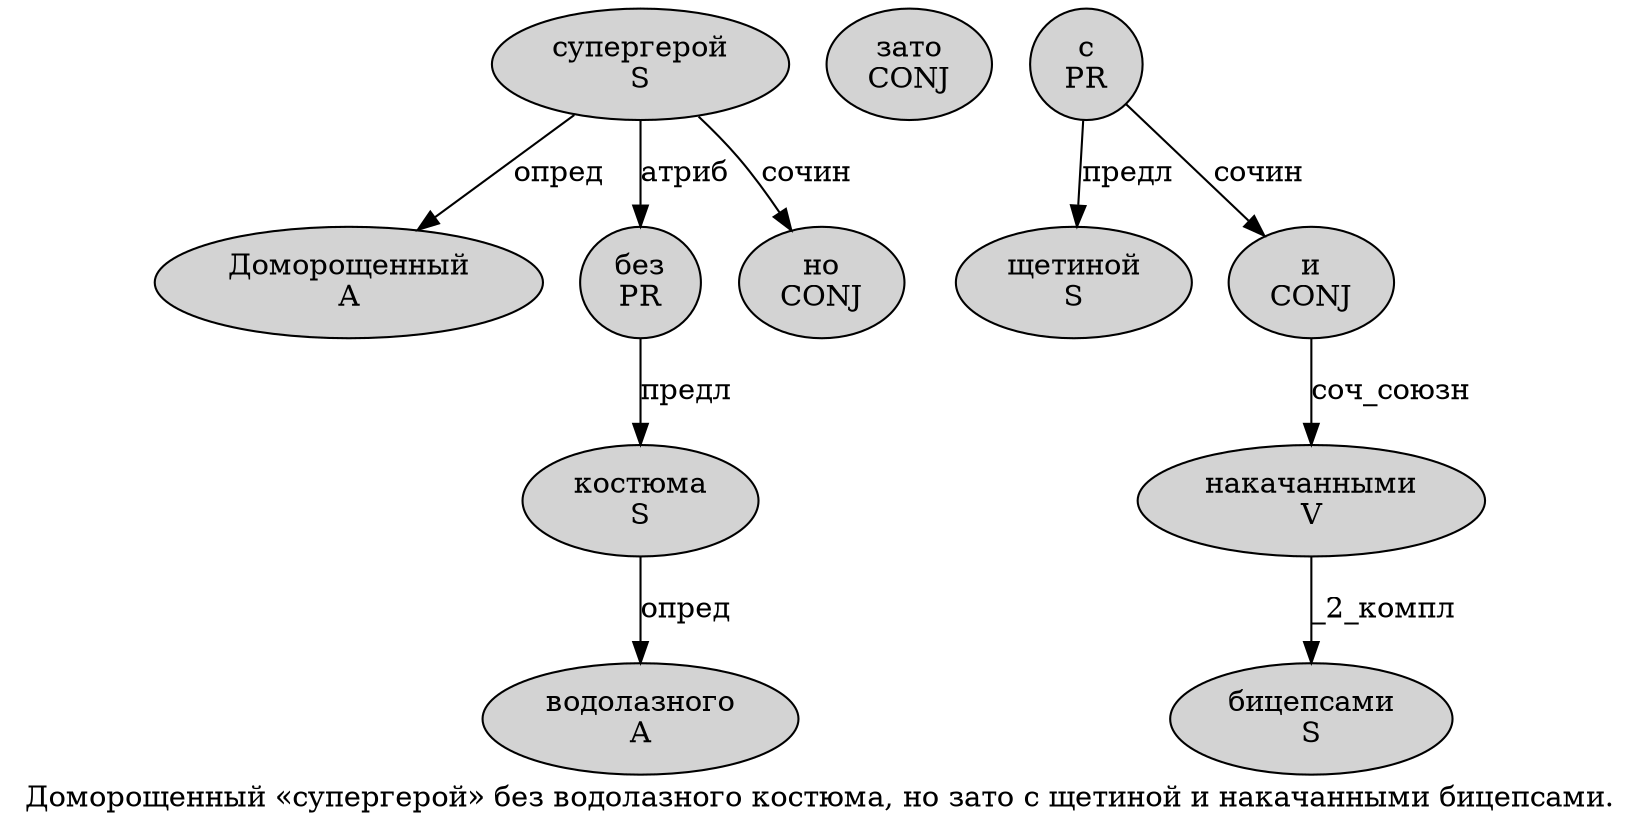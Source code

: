 digraph SENTENCE_4474 {
	graph [label="Доморощенный «супергерой» без водолазного костюма, но зато с щетиной и накачанными бицепсами."]
	node [style=filled]
		0 [label="Доморощенный
A" color="" fillcolor=lightgray penwidth=1 shape=ellipse]
		2 [label="супергерой
S" color="" fillcolor=lightgray penwidth=1 shape=ellipse]
		4 [label="без
PR" color="" fillcolor=lightgray penwidth=1 shape=ellipse]
		5 [label="водолазного
A" color="" fillcolor=lightgray penwidth=1 shape=ellipse]
		6 [label="костюма
S" color="" fillcolor=lightgray penwidth=1 shape=ellipse]
		8 [label="но
CONJ" color="" fillcolor=lightgray penwidth=1 shape=ellipse]
		9 [label="зато
CONJ" color="" fillcolor=lightgray penwidth=1 shape=ellipse]
		10 [label="с
PR" color="" fillcolor=lightgray penwidth=1 shape=ellipse]
		11 [label="щетиной
S" color="" fillcolor=lightgray penwidth=1 shape=ellipse]
		12 [label="и
CONJ" color="" fillcolor=lightgray penwidth=1 shape=ellipse]
		13 [label="накачанными
V" color="" fillcolor=lightgray penwidth=1 shape=ellipse]
		14 [label="бицепсами
S" color="" fillcolor=lightgray penwidth=1 shape=ellipse]
			10 -> 11 [label="предл"]
			10 -> 12 [label="сочин"]
			6 -> 5 [label="опред"]
			13 -> 14 [label="_2_компл"]
			12 -> 13 [label="соч_союзн"]
			2 -> 0 [label="опред"]
			2 -> 4 [label="атриб"]
			2 -> 8 [label="сочин"]
			4 -> 6 [label="предл"]
}